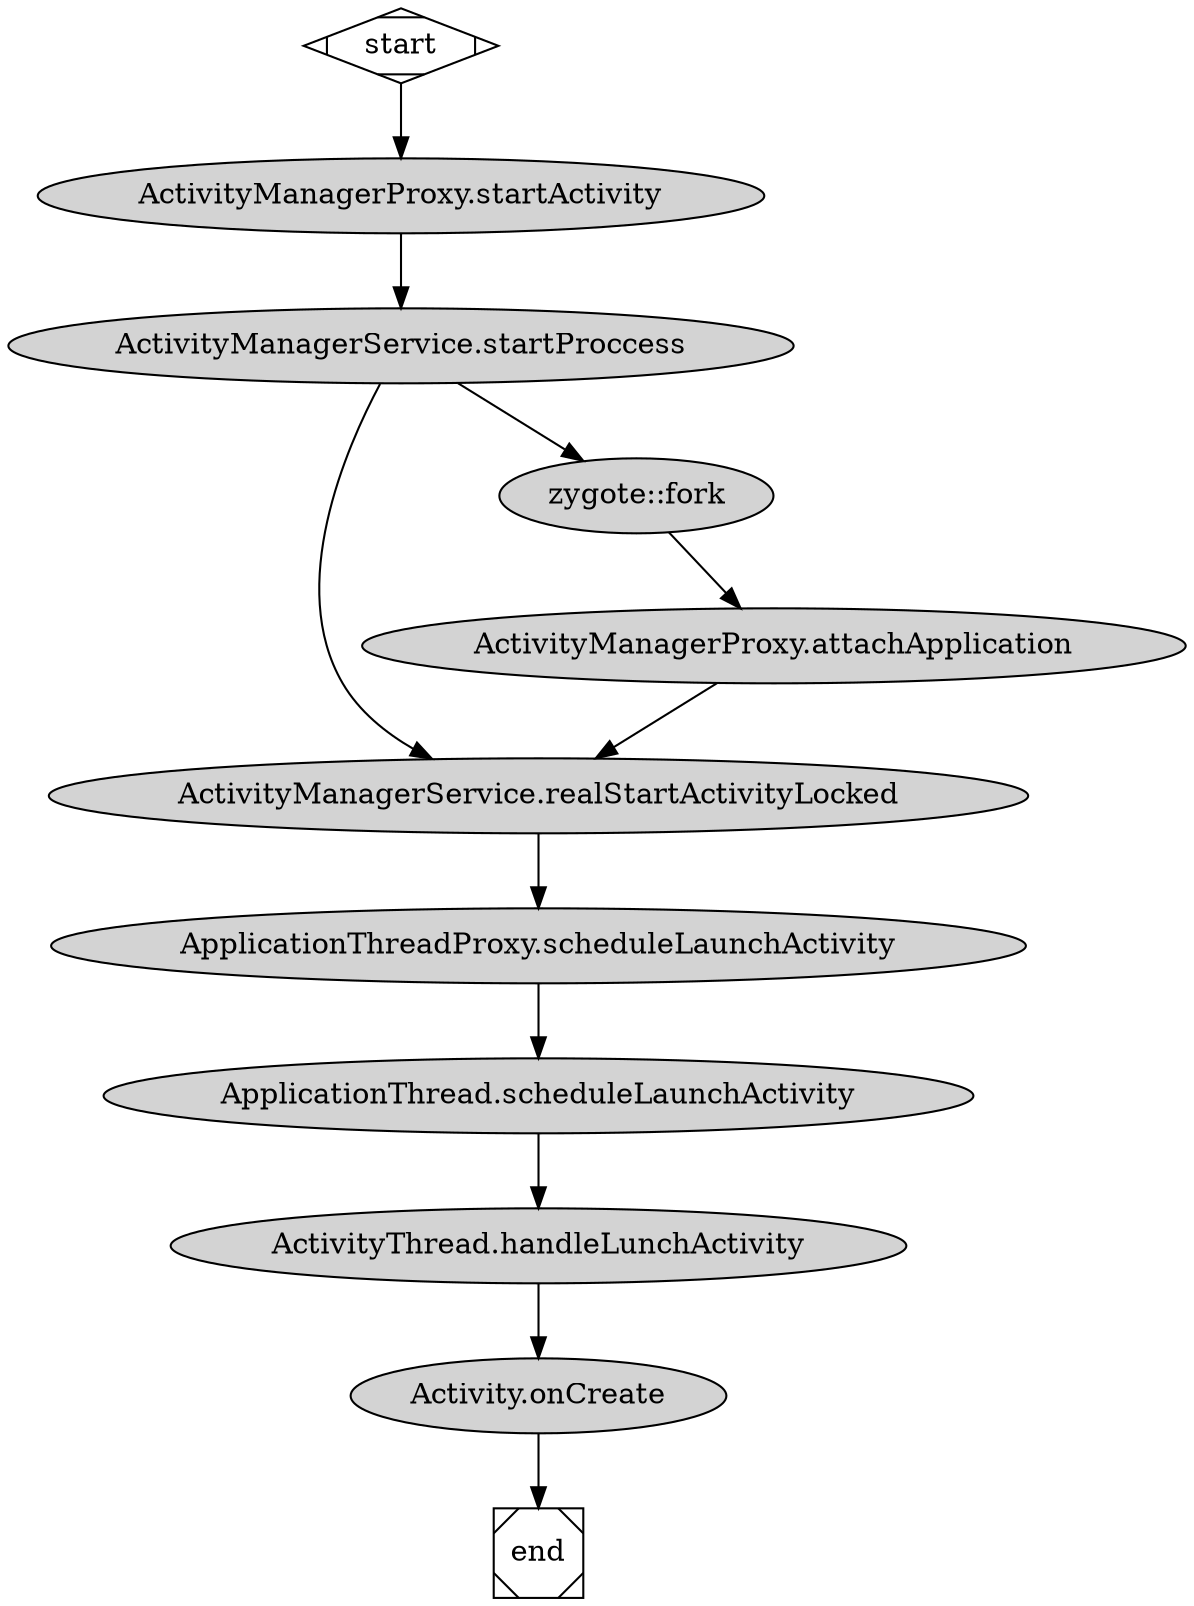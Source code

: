 digraph ActivityStart {

  subgraph Launcher {
    node [style=filled];
    color = blue;
    label = "Launcher";

    a1[label="ActivityManagerProxy.startActivity"]
  }

  subgraph system_server {
    node [style=filled];
    color = lightgrey;
    label = "system_server";

    b1[label="ActivityManagerService.startProccess"]
    b2[label="ActivityManagerService.realStartActivityLocked"]
    b3[label="ApplicationThreadProxy.scheduleLaunchActivity"]

    b1 -> b2 -> b3;
  }

  subgraph zygote {
    node [style=filled];
    color = lightgrey;
    label = "zygote";

    c1[label="zygote::fork"]
  }

  subgraph AppMainThread {
    node [style=filled];
    color = lightgrey;

    d1[label="ApplicationThread.scheduleLaunchActivity"]
    d2[label="ActivityThread.handleLunchActivity"]
    d3[label="Activity.onCreate"]
    d4[label="ActivityManagerProxy.attachApplication"]
    d1 -> d2 -> d3;
  }

  start -> a1;
  a1 -> b1;
  b1 -> c1;
  c1 -> d4;
  d4 -> b2;
  b3 -> d1;
  d3 -> end;

  start [shape=Mdiamond];
  end [shape=Msquare];
}